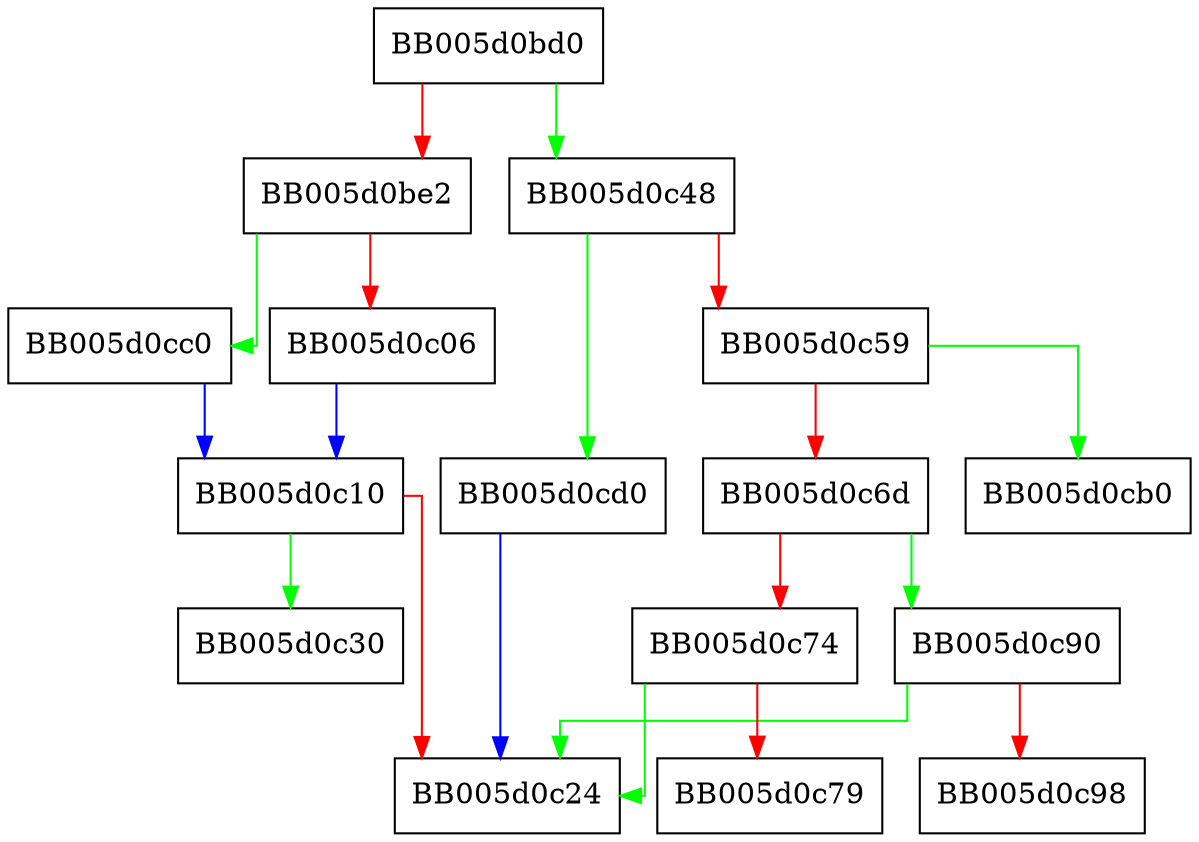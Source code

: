digraph EVP_PKEY_can_sign {
  node [shape="box"];
  graph [splines=ortho];
  BB005d0bd0 -> BB005d0c48 [color="green"];
  BB005d0bd0 -> BB005d0be2 [color="red"];
  BB005d0be2 -> BB005d0cc0 [color="green"];
  BB005d0be2 -> BB005d0c06 [color="red"];
  BB005d0c06 -> BB005d0c10 [color="blue"];
  BB005d0c10 -> BB005d0c30 [color="green"];
  BB005d0c10 -> BB005d0c24 [color="red"];
  BB005d0c48 -> BB005d0cd0 [color="green"];
  BB005d0c48 -> BB005d0c59 [color="red"];
  BB005d0c59 -> BB005d0cb0 [color="green"];
  BB005d0c59 -> BB005d0c6d [color="red"];
  BB005d0c6d -> BB005d0c90 [color="green"];
  BB005d0c6d -> BB005d0c74 [color="red"];
  BB005d0c74 -> BB005d0c24 [color="green"];
  BB005d0c74 -> BB005d0c79 [color="red"];
  BB005d0c90 -> BB005d0c24 [color="green"];
  BB005d0c90 -> BB005d0c98 [color="red"];
  BB005d0cc0 -> BB005d0c10 [color="blue"];
  BB005d0cd0 -> BB005d0c24 [color="blue"];
}